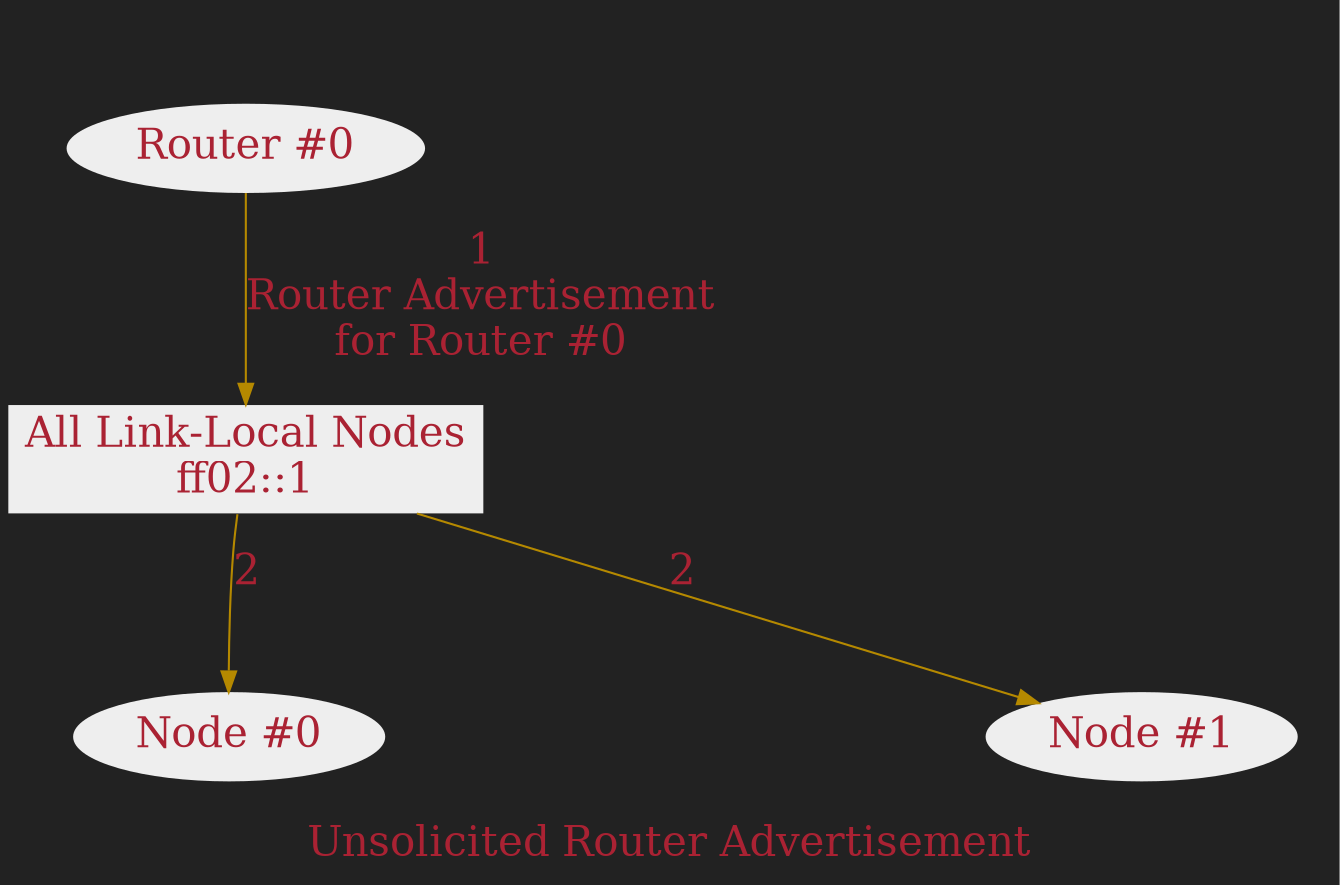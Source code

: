 digraph URA {
    label="Unsolicited Router Advertisement"
    compound=true
    splines=true
    nodesep=4
    color=none
    fontcolor="#aa2233"
    fontsize=20
    bgcolor="#222222"
    edge[color="#b58900", fontcolor="#aa2233", fontsize=20]
    node[fontcolor="#aa2233", fontsize=20]
    subgraph cluster0 {
        label="Routers"
        style="invis"
        router0[
            label="Router #0"
            style=filled
            color=none
            fillcolor="#eeeeee"
        ]
    }
    all_nodes[
        label="All Link-Local Nodes\nff02::1"
        style=filled
        color=none
        fillcolor="#eeeeee"
        shape=rectangle
    ]
    subgraph cluster1 {
        label="Nodes"
        style="invis"
        node0[
            label="Node #0"
            style=filled
            color=none
            fillcolor="#eeeeee"
        ]
        node1[
            label="Node #1"
            style=filled
            color=none
            fillcolor="#eeeeee"
        ]
    }
    router0 -> all_nodes[label="1\nRouter Advertisement\nfor Router #0"]
    all_nodes -> node0[label="2"]
    all_nodes -> node1[label="2"]
}
